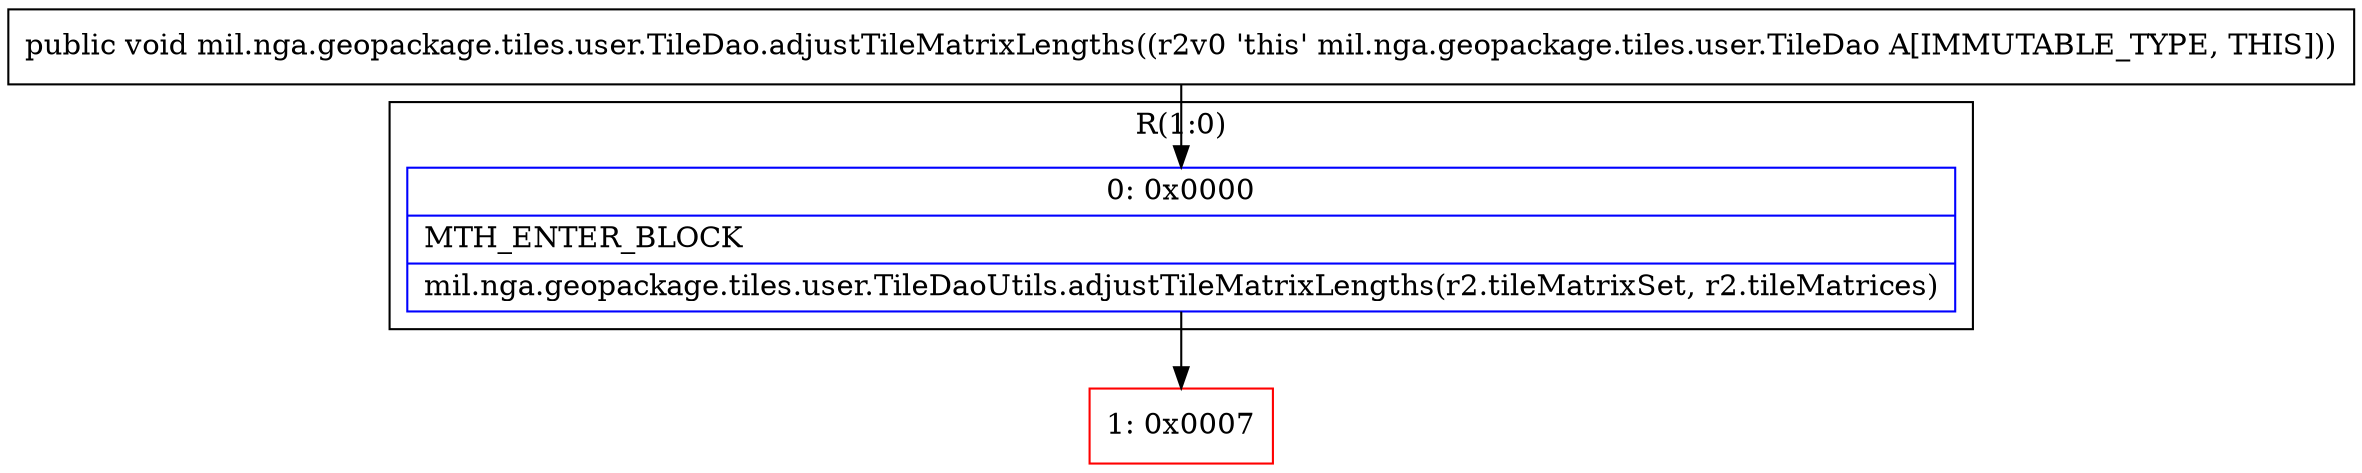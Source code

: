 digraph "CFG formil.nga.geopackage.tiles.user.TileDao.adjustTileMatrixLengths()V" {
subgraph cluster_Region_512897558 {
label = "R(1:0)";
node [shape=record,color=blue];
Node_0 [shape=record,label="{0\:\ 0x0000|MTH_ENTER_BLOCK\l|mil.nga.geopackage.tiles.user.TileDaoUtils.adjustTileMatrixLengths(r2.tileMatrixSet, r2.tileMatrices)\l}"];
}
Node_1 [shape=record,color=red,label="{1\:\ 0x0007}"];
MethodNode[shape=record,label="{public void mil.nga.geopackage.tiles.user.TileDao.adjustTileMatrixLengths((r2v0 'this' mil.nga.geopackage.tiles.user.TileDao A[IMMUTABLE_TYPE, THIS])) }"];
MethodNode -> Node_0;
Node_0 -> Node_1;
}

